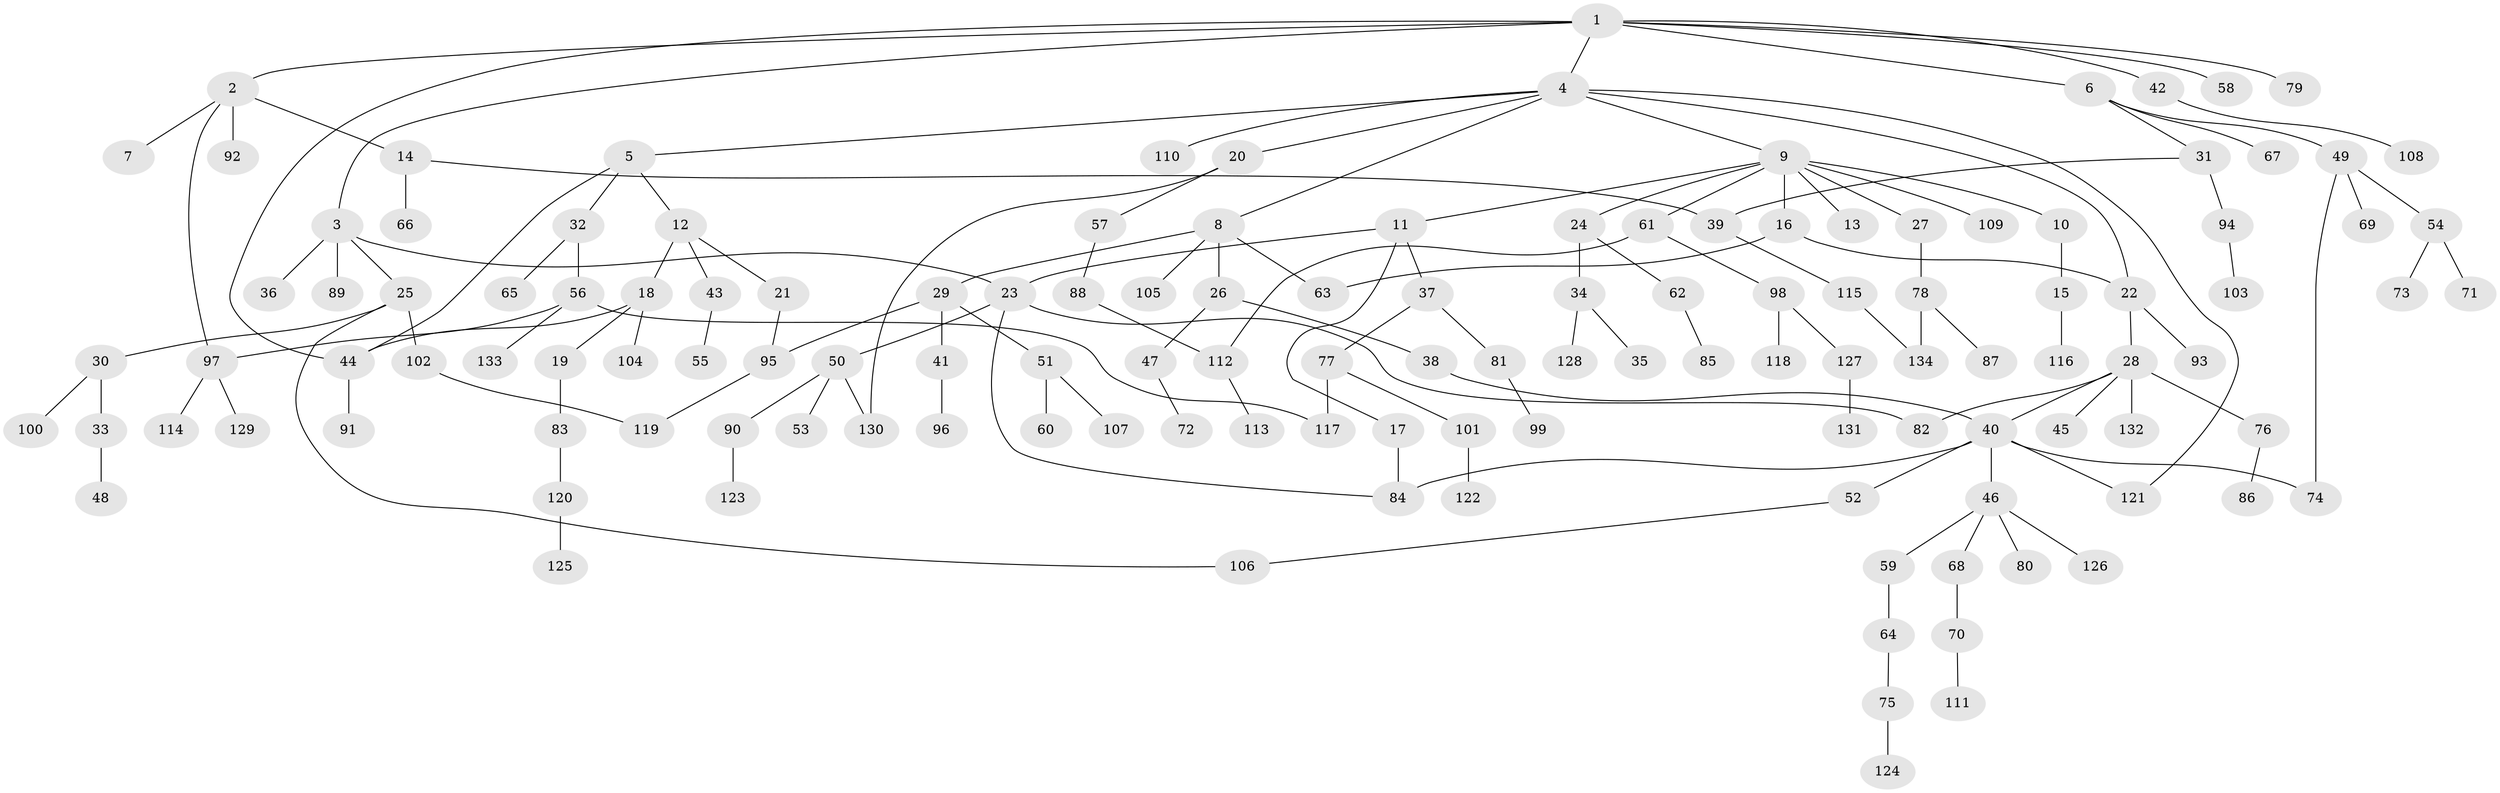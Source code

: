 // Generated by graph-tools (version 1.1) at 2025/49/03/09/25 03:49:26]
// undirected, 134 vertices, 153 edges
graph export_dot {
graph [start="1"]
  node [color=gray90,style=filled];
  1;
  2;
  3;
  4;
  5;
  6;
  7;
  8;
  9;
  10;
  11;
  12;
  13;
  14;
  15;
  16;
  17;
  18;
  19;
  20;
  21;
  22;
  23;
  24;
  25;
  26;
  27;
  28;
  29;
  30;
  31;
  32;
  33;
  34;
  35;
  36;
  37;
  38;
  39;
  40;
  41;
  42;
  43;
  44;
  45;
  46;
  47;
  48;
  49;
  50;
  51;
  52;
  53;
  54;
  55;
  56;
  57;
  58;
  59;
  60;
  61;
  62;
  63;
  64;
  65;
  66;
  67;
  68;
  69;
  70;
  71;
  72;
  73;
  74;
  75;
  76;
  77;
  78;
  79;
  80;
  81;
  82;
  83;
  84;
  85;
  86;
  87;
  88;
  89;
  90;
  91;
  92;
  93;
  94;
  95;
  96;
  97;
  98;
  99;
  100;
  101;
  102;
  103;
  104;
  105;
  106;
  107;
  108;
  109;
  110;
  111;
  112;
  113;
  114;
  115;
  116;
  117;
  118;
  119;
  120;
  121;
  122;
  123;
  124;
  125;
  126;
  127;
  128;
  129;
  130;
  131;
  132;
  133;
  134;
  1 -- 2;
  1 -- 3;
  1 -- 4;
  1 -- 6;
  1 -- 42;
  1 -- 44;
  1 -- 58;
  1 -- 79;
  2 -- 7;
  2 -- 14;
  2 -- 92;
  2 -- 97;
  3 -- 25;
  3 -- 36;
  3 -- 89;
  3 -- 23;
  4 -- 5;
  4 -- 8;
  4 -- 9;
  4 -- 20;
  4 -- 22;
  4 -- 110;
  4 -- 121;
  5 -- 12;
  5 -- 32;
  5 -- 44;
  6 -- 31;
  6 -- 49;
  6 -- 67;
  8 -- 26;
  8 -- 29;
  8 -- 105;
  8 -- 63;
  9 -- 10;
  9 -- 11;
  9 -- 13;
  9 -- 16;
  9 -- 24;
  9 -- 27;
  9 -- 61;
  9 -- 109;
  10 -- 15;
  11 -- 17;
  11 -- 23;
  11 -- 37;
  12 -- 18;
  12 -- 21;
  12 -- 43;
  14 -- 39;
  14 -- 66;
  15 -- 116;
  16 -- 63;
  16 -- 22;
  17 -- 84;
  18 -- 19;
  18 -- 104;
  18 -- 44;
  19 -- 83;
  20 -- 57;
  20 -- 130;
  21 -- 95;
  22 -- 28;
  22 -- 93;
  23 -- 50;
  23 -- 82;
  23 -- 84;
  24 -- 34;
  24 -- 62;
  25 -- 30;
  25 -- 102;
  25 -- 106;
  26 -- 38;
  26 -- 47;
  27 -- 78;
  28 -- 40;
  28 -- 45;
  28 -- 76;
  28 -- 132;
  28 -- 82;
  29 -- 41;
  29 -- 51;
  29 -- 95;
  30 -- 33;
  30 -- 100;
  31 -- 94;
  31 -- 39;
  32 -- 56;
  32 -- 65;
  33 -- 48;
  34 -- 35;
  34 -- 128;
  37 -- 77;
  37 -- 81;
  38 -- 40;
  39 -- 115;
  40 -- 46;
  40 -- 52;
  40 -- 74;
  40 -- 84;
  40 -- 121;
  41 -- 96;
  42 -- 108;
  43 -- 55;
  44 -- 91;
  46 -- 59;
  46 -- 68;
  46 -- 80;
  46 -- 126;
  47 -- 72;
  49 -- 54;
  49 -- 69;
  49 -- 74;
  50 -- 53;
  50 -- 90;
  50 -- 130;
  51 -- 60;
  51 -- 107;
  52 -- 106;
  54 -- 71;
  54 -- 73;
  56 -- 97;
  56 -- 133;
  56 -- 117;
  57 -- 88;
  59 -- 64;
  61 -- 98;
  61 -- 112;
  62 -- 85;
  64 -- 75;
  68 -- 70;
  70 -- 111;
  75 -- 124;
  76 -- 86;
  77 -- 101;
  77 -- 117;
  78 -- 87;
  78 -- 134;
  81 -- 99;
  83 -- 120;
  88 -- 112;
  90 -- 123;
  94 -- 103;
  95 -- 119;
  97 -- 114;
  97 -- 129;
  98 -- 118;
  98 -- 127;
  101 -- 122;
  102 -- 119;
  112 -- 113;
  115 -- 134;
  120 -- 125;
  127 -- 131;
}
